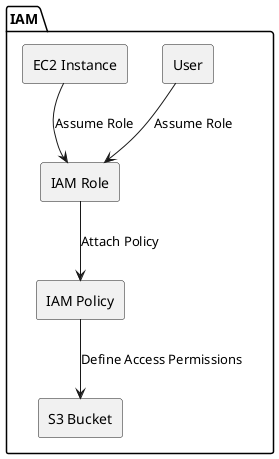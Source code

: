 @startuml
skinparam componentStyle rectangle

package "IAM" {
    component "User" as user
    component "EC2 Instance" as ec2
    component "S3 Bucket" as s3
    component "IAM Role" as role
    component "IAM Policy" as policy
}

user -down-> role : Assume Role
role -down-> policy : Attach Policy
ec2 -down-> role : Assume Role
policy -down-> s3 : Define Access Permissions

@enduml
